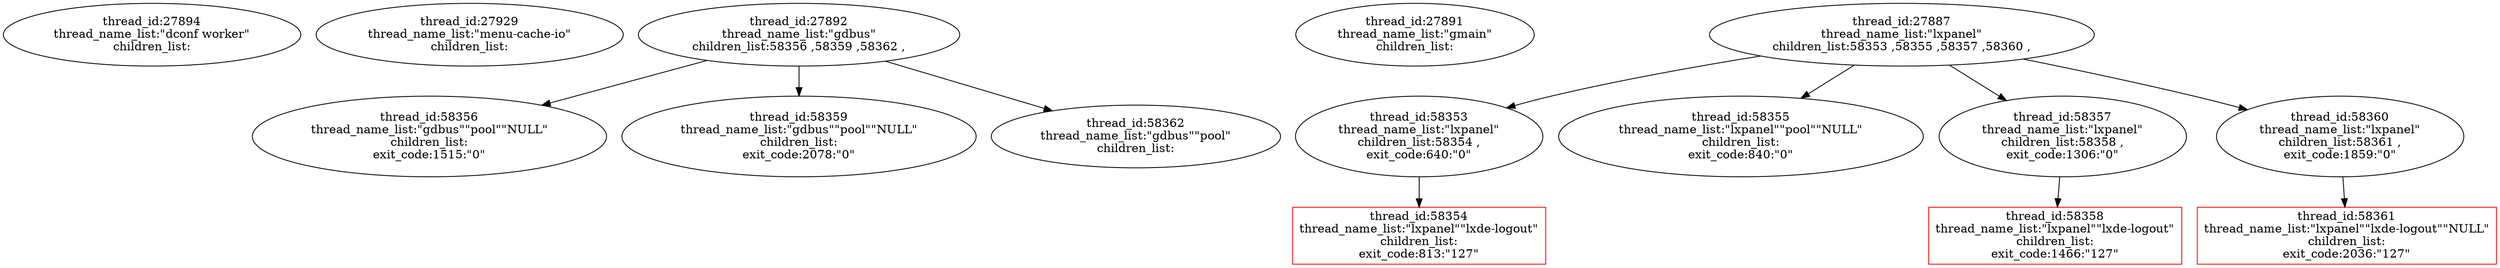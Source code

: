 digraph abc{
27894   [label="thread_id:27894\nthread_name_list:\"dconf worker\"\nchildren_list:"];
27929   [label="thread_id:27929\nthread_name_list:\"menu-cache-io\"\nchildren_list:"];
27892   [label="thread_id:27892\nthread_name_list:\"gdbus\"\nchildren_list:58356 ,58359 ,58362 ,"];
27891   [label="thread_id:27891\nthread_name_list:\"gmain\"\nchildren_list:"];
27887   [label="thread_id:27887\nthread_name_list:\"lxpanel\"\nchildren_list:58353 ,58355 ,58357 ,58360 ,"];
58353   [label="thread_id:58353\nthread_name_list:\"lxpanel\"\nchildren_list:58354 ,\nexit_code:640:\"0\""];
58354   [label="thread_id:58354\nthread_name_list:\"lxpanel\"\"lxde-logout\"\nchildren_list:\nexit_code:813:\"127\"", shape="record",color="red"];
58355   [label="thread_id:58355\nthread_name_list:\"lxpanel\"\"pool\"\"NULL\"\nchildren_list:\nexit_code:840:\"0\""];
58356   [label="thread_id:58356\nthread_name_list:\"gdbus\"\"pool\"\"NULL\"\nchildren_list:\nexit_code:1515:\"0\""];
58357   [label="thread_id:58357\nthread_name_list:\"lxpanel\"\nchildren_list:58358 ,\nexit_code:1306:\"0\""];
58358   [label="thread_id:58358\nthread_name_list:\"lxpanel\"\"lxde-logout\"\nchildren_list:\nexit_code:1466:\"127\"", shape="record",color="red"];
58359   [label="thread_id:58359\nthread_name_list:\"gdbus\"\"pool\"\"NULL\"\nchildren_list:\nexit_code:2078:\"0\""];
58360   [label="thread_id:58360\nthread_name_list:\"lxpanel\"\nchildren_list:58361 ,\nexit_code:1859:\"0\""];
58361   [label="thread_id:58361\nthread_name_list:\"lxpanel\"\"lxde-logout\"\"NULL\"\nchildren_list:\nexit_code:2036:\"127\"", shape="record",color="red"];
58362   [label="thread_id:58362\nthread_name_list:\"gdbus\"\"pool\"\nchildren_list:"];


27892 -> 58356   [lable="761"];
27892 -> 58359   [lable="1376"];
27892 -> 58362   [lable="1943"];


27887 -> 58353   [lable="625"];
27887 -> 58355   [lable="712"];
27887 -> 58357   [lable="1291"];
27887 -> 58360   [lable="1844"];

58353 -> 58354   [lable="637"];




58357 -> 58358   [lable="1303"];



58360 -> 58361   [lable="1854"];



}
